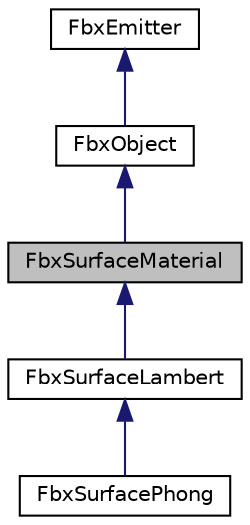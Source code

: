 digraph "FbxSurfaceMaterial"
{
  edge [fontname="Helvetica",fontsize="10",labelfontname="Helvetica",labelfontsize="10"];
  node [fontname="Helvetica",fontsize="10",shape=record];
  Node0 [label="FbxSurfaceMaterial",height=0.2,width=0.4,color="black", fillcolor="grey75", style="filled", fontcolor="black"];
  Node1 -> Node0 [dir="back",color="midnightblue",fontsize="10",style="solid",fontname="Helvetica"];
  Node1 [label="FbxObject",height=0.2,width=0.4,color="black", fillcolor="white", style="filled",URL="$class_fbx_object.html"];
  Node2 -> Node1 [dir="back",color="midnightblue",fontsize="10",style="solid",fontname="Helvetica"];
  Node2 [label="FbxEmitter",height=0.2,width=0.4,color="black", fillcolor="white", style="filled",URL="$class_fbx_emitter.html"];
  Node0 -> Node3 [dir="back",color="midnightblue",fontsize="10",style="solid",fontname="Helvetica"];
  Node3 [label="FbxSurfaceLambert",height=0.2,width=0.4,color="black", fillcolor="white", style="filled",URL="$class_fbx_surface_lambert.html"];
  Node3 -> Node4 [dir="back",color="midnightblue",fontsize="10",style="solid",fontname="Helvetica"];
  Node4 [label="FbxSurfacePhong",height=0.2,width=0.4,color="black", fillcolor="white", style="filled",URL="$class_fbx_surface_phong.html"];
}
